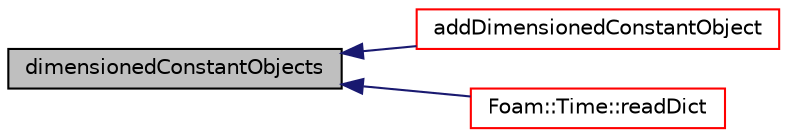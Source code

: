 digraph "dimensionedConstantObjects"
{
  bgcolor="transparent";
  edge [fontname="Helvetica",fontsize="10",labelfontname="Helvetica",labelfontsize="10"];
  node [fontname="Helvetica",fontsize="10",shape=record];
  rankdir="LR";
  Node1 [label="dimensionedConstantObjects",height=0.2,width=0.4,color="black", fillcolor="grey75", style="filled", fontcolor="black"];
  Node1 -> Node2 [dir="back",color="midnightblue",fontsize="10",style="solid",fontname="Helvetica"];
  Node2 [label="addDimensionedConstantObject",height=0.2,width=0.4,color="red",URL="$a10752.html#a46c11e0dcbba357092670dd61708df2f",tooltip="Register DimensionedConstant read/write object. "];
  Node1 -> Node3 [dir="back",color="midnightblue",fontsize="10",style="solid",fontname="Helvetica"];
  Node3 [label="Foam::Time::readDict",height=0.2,width=0.4,color="red",URL="$a02610.html#a09f8bbb748b599cf713fa2e07ec7e0b4",tooltip="Read the control dictionary and set the write controls etc. "];
}
